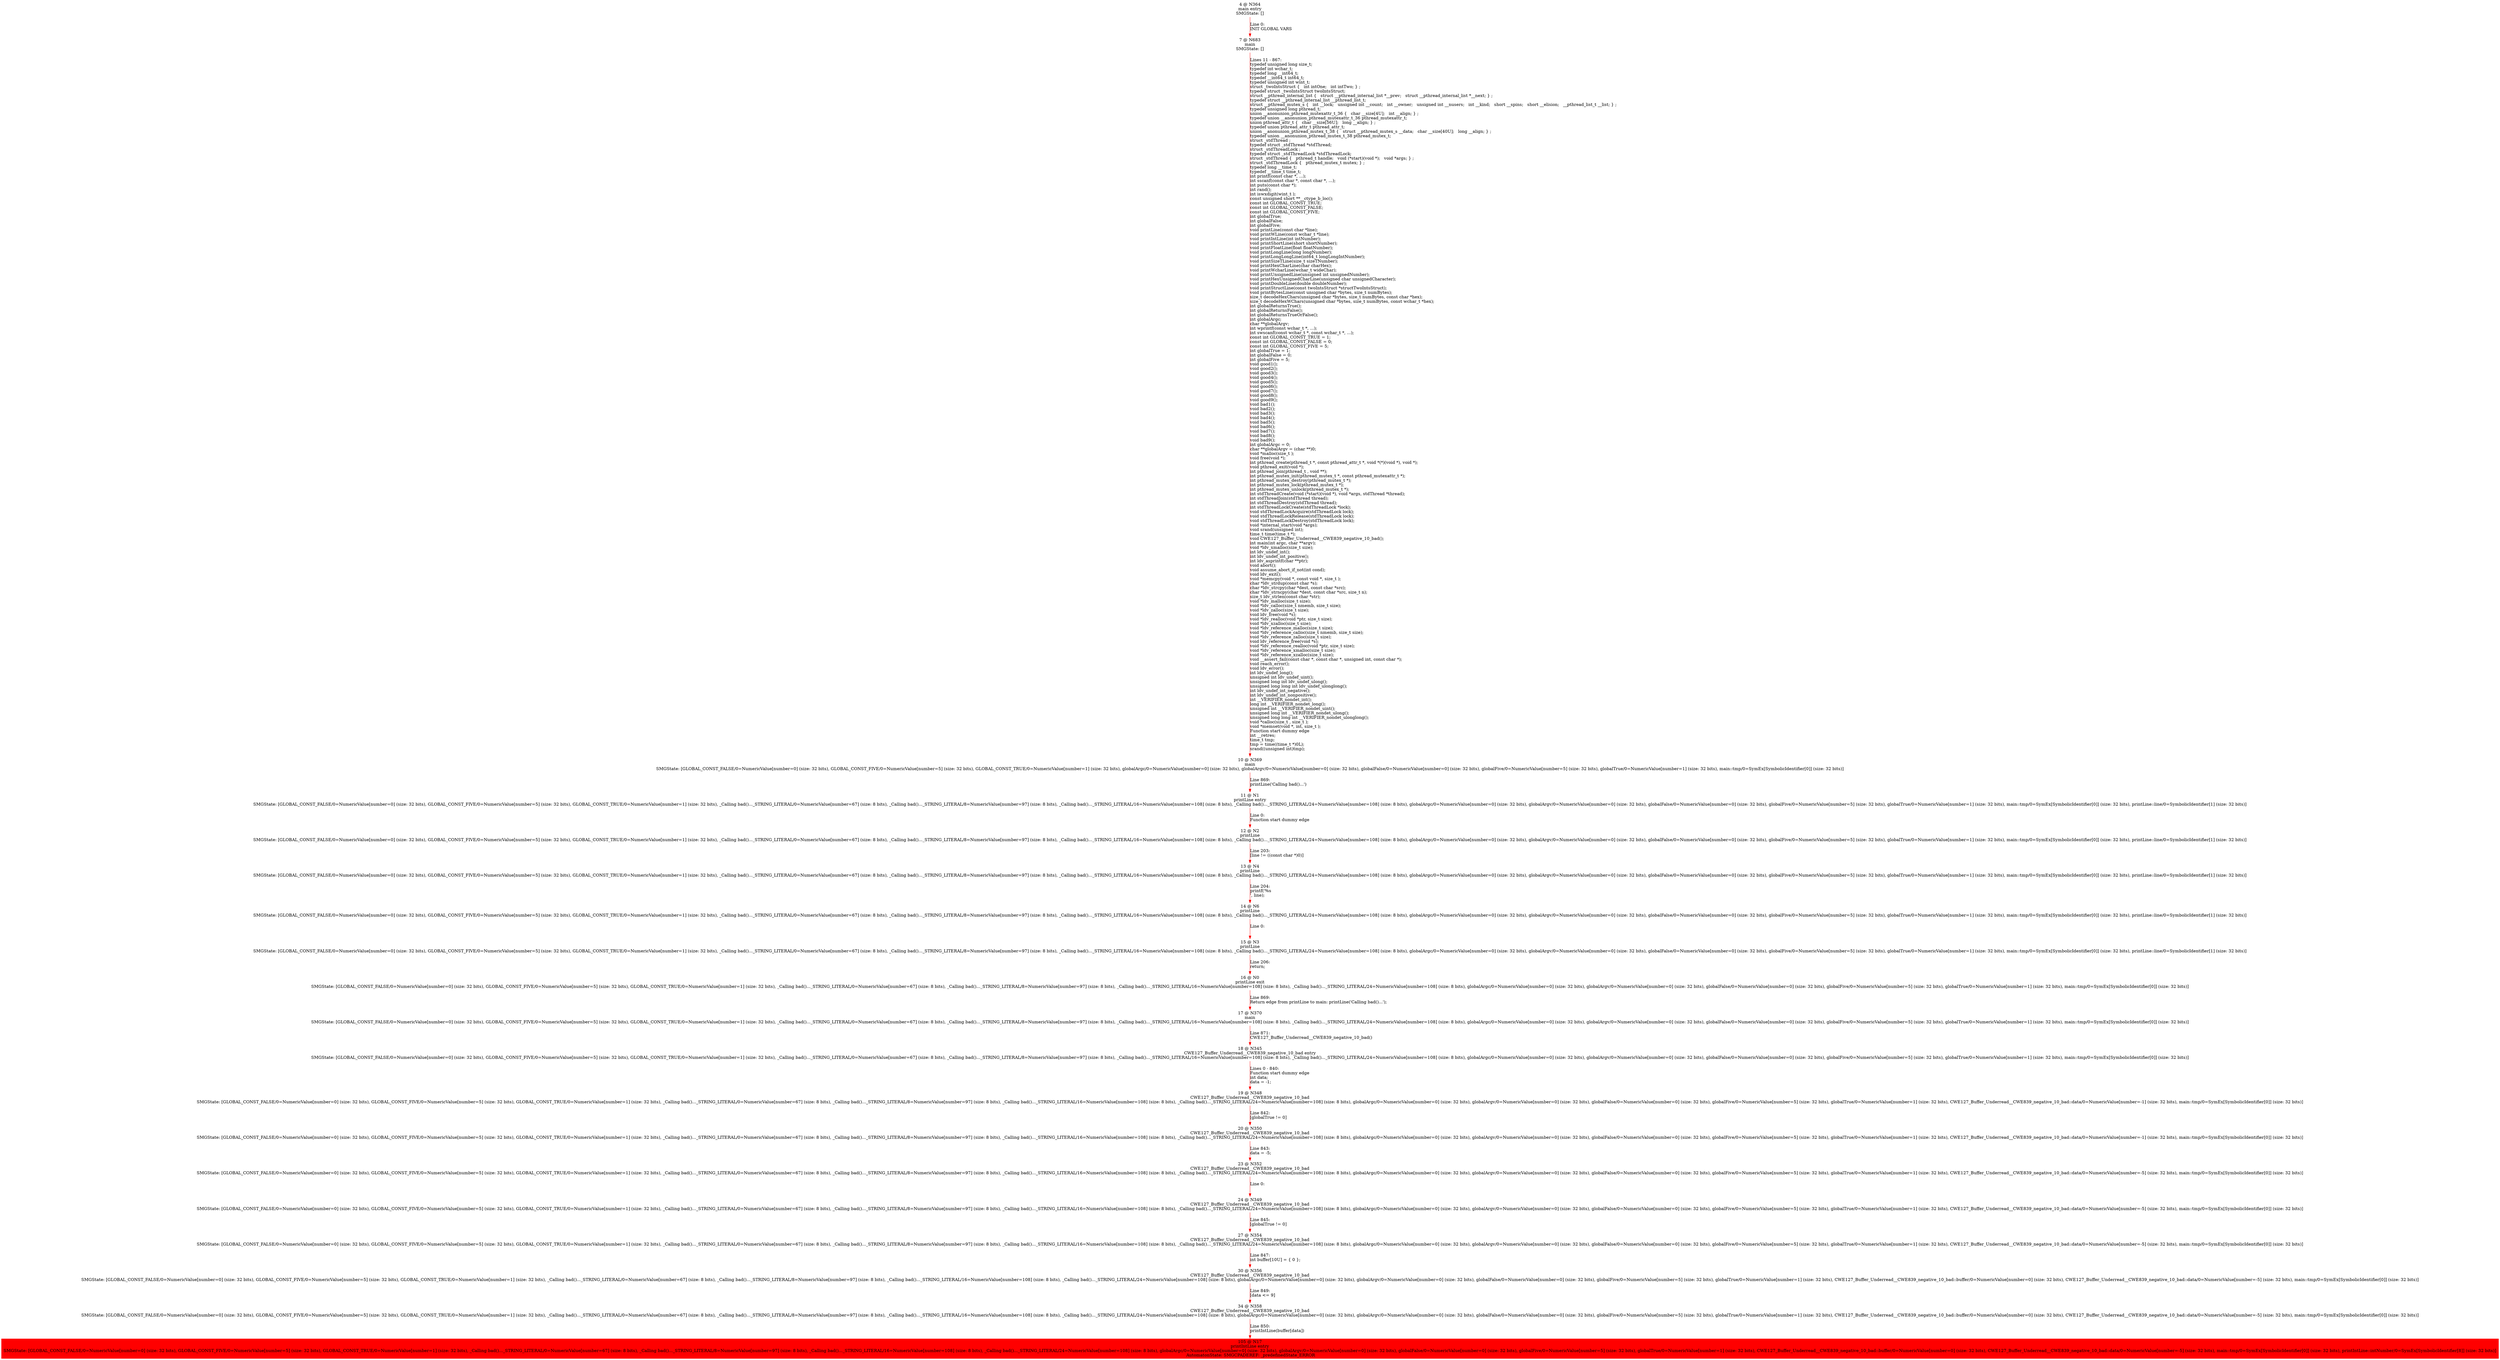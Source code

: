 digraph ARG {
node [style="filled" shape="box" color="white"]
4 [label="4 @ N364\nmain entry\nSMGState: []\n" id="4"]
7 [label="7 @ N683\nmain\nSMGState: []\n" id="7"]
10 [label="10 @ N369\nmain\nSMGState: [GLOBAL_CONST_FALSE/0=NumericValue[number=0] (size: 32 bits), GLOBAL_CONST_FIVE/0=NumericValue[number=5] (size: 32 bits), GLOBAL_CONST_TRUE/0=NumericValue[number=1] (size: 32 bits), globalArgc/0=NumericValue[number=0] (size: 32 bits), globalArgv/0=NumericValue[number=0] (size: 32 bits), globalFalse/0=NumericValue[number=0] (size: 32 bits), globalFive/0=NumericValue[number=5] (size: 32 bits), globalTrue/0=NumericValue[number=1] (size: 32 bits), main::tmp/0=SymEx[SymbolicIdentifier[0]] (size: 32 bits)]\n" id="10"]
11 [label="11 @ N1\nprintLine entry\nSMGState: [GLOBAL_CONST_FALSE/0=NumericValue[number=0] (size: 32 bits), GLOBAL_CONST_FIVE/0=NumericValue[number=5] (size: 32 bits), GLOBAL_CONST_TRUE/0=NumericValue[number=1] (size: 32 bits), _Calling bad()..._STRING_LITERAL/0=NumericValue[number=67] (size: 8 bits), _Calling bad()..._STRING_LITERAL/8=NumericValue[number=97] (size: 8 bits), _Calling bad()..._STRING_LITERAL/16=NumericValue[number=108] (size: 8 bits), _Calling bad()..._STRING_LITERAL/24=NumericValue[number=108] (size: 8 bits), globalArgc/0=NumericValue[number=0] (size: 32 bits), globalArgv/0=NumericValue[number=0] (size: 32 bits), globalFalse/0=NumericValue[number=0] (size: 32 bits), globalFive/0=NumericValue[number=5] (size: 32 bits), globalTrue/0=NumericValue[number=1] (size: 32 bits), main::tmp/0=SymEx[SymbolicIdentifier[0]] (size: 32 bits), printLine::line/0=SymbolicIdentifier[1] (size: 32 bits)]\n" id="11"]
12 [label="12 @ N2\nprintLine\nSMGState: [GLOBAL_CONST_FALSE/0=NumericValue[number=0] (size: 32 bits), GLOBAL_CONST_FIVE/0=NumericValue[number=5] (size: 32 bits), GLOBAL_CONST_TRUE/0=NumericValue[number=1] (size: 32 bits), _Calling bad()..._STRING_LITERAL/0=NumericValue[number=67] (size: 8 bits), _Calling bad()..._STRING_LITERAL/8=NumericValue[number=97] (size: 8 bits), _Calling bad()..._STRING_LITERAL/16=NumericValue[number=108] (size: 8 bits), _Calling bad()..._STRING_LITERAL/24=NumericValue[number=108] (size: 8 bits), globalArgc/0=NumericValue[number=0] (size: 32 bits), globalArgv/0=NumericValue[number=0] (size: 32 bits), globalFalse/0=NumericValue[number=0] (size: 32 bits), globalFive/0=NumericValue[number=5] (size: 32 bits), globalTrue/0=NumericValue[number=1] (size: 32 bits), main::tmp/0=SymEx[SymbolicIdentifier[0]] (size: 32 bits), printLine::line/0=SymbolicIdentifier[1] (size: 32 bits)]\n" id="12"]
13 [label="13 @ N4\nprintLine\nSMGState: [GLOBAL_CONST_FALSE/0=NumericValue[number=0] (size: 32 bits), GLOBAL_CONST_FIVE/0=NumericValue[number=5] (size: 32 bits), GLOBAL_CONST_TRUE/0=NumericValue[number=1] (size: 32 bits), _Calling bad()..._STRING_LITERAL/0=NumericValue[number=67] (size: 8 bits), _Calling bad()..._STRING_LITERAL/8=NumericValue[number=97] (size: 8 bits), _Calling bad()..._STRING_LITERAL/16=NumericValue[number=108] (size: 8 bits), _Calling bad()..._STRING_LITERAL/24=NumericValue[number=108] (size: 8 bits), globalArgc/0=NumericValue[number=0] (size: 32 bits), globalArgv/0=NumericValue[number=0] (size: 32 bits), globalFalse/0=NumericValue[number=0] (size: 32 bits), globalFive/0=NumericValue[number=5] (size: 32 bits), globalTrue/0=NumericValue[number=1] (size: 32 bits), main::tmp/0=SymEx[SymbolicIdentifier[0]] (size: 32 bits), printLine::line/0=SymbolicIdentifier[1] (size: 32 bits)]\n" id="13"]
14 [label="14 @ N6\nprintLine\nSMGState: [GLOBAL_CONST_FALSE/0=NumericValue[number=0] (size: 32 bits), GLOBAL_CONST_FIVE/0=NumericValue[number=5] (size: 32 bits), GLOBAL_CONST_TRUE/0=NumericValue[number=1] (size: 32 bits), _Calling bad()..._STRING_LITERAL/0=NumericValue[number=67] (size: 8 bits), _Calling bad()..._STRING_LITERAL/8=NumericValue[number=97] (size: 8 bits), _Calling bad()..._STRING_LITERAL/16=NumericValue[number=108] (size: 8 bits), _Calling bad()..._STRING_LITERAL/24=NumericValue[number=108] (size: 8 bits), globalArgc/0=NumericValue[number=0] (size: 32 bits), globalArgv/0=NumericValue[number=0] (size: 32 bits), globalFalse/0=NumericValue[number=0] (size: 32 bits), globalFive/0=NumericValue[number=5] (size: 32 bits), globalTrue/0=NumericValue[number=1] (size: 32 bits), main::tmp/0=SymEx[SymbolicIdentifier[0]] (size: 32 bits), printLine::line/0=SymbolicIdentifier[1] (size: 32 bits)]\n" id="14"]
15 [label="15 @ N3\nprintLine\nSMGState: [GLOBAL_CONST_FALSE/0=NumericValue[number=0] (size: 32 bits), GLOBAL_CONST_FIVE/0=NumericValue[number=5] (size: 32 bits), GLOBAL_CONST_TRUE/0=NumericValue[number=1] (size: 32 bits), _Calling bad()..._STRING_LITERAL/0=NumericValue[number=67] (size: 8 bits), _Calling bad()..._STRING_LITERAL/8=NumericValue[number=97] (size: 8 bits), _Calling bad()..._STRING_LITERAL/16=NumericValue[number=108] (size: 8 bits), _Calling bad()..._STRING_LITERAL/24=NumericValue[number=108] (size: 8 bits), globalArgc/0=NumericValue[number=0] (size: 32 bits), globalArgv/0=NumericValue[number=0] (size: 32 bits), globalFalse/0=NumericValue[number=0] (size: 32 bits), globalFive/0=NumericValue[number=5] (size: 32 bits), globalTrue/0=NumericValue[number=1] (size: 32 bits), main::tmp/0=SymEx[SymbolicIdentifier[0]] (size: 32 bits), printLine::line/0=SymbolicIdentifier[1] (size: 32 bits)]\n" id="15"]
16 [label="16 @ N0\nprintLine exit\nSMGState: [GLOBAL_CONST_FALSE/0=NumericValue[number=0] (size: 32 bits), GLOBAL_CONST_FIVE/0=NumericValue[number=5] (size: 32 bits), GLOBAL_CONST_TRUE/0=NumericValue[number=1] (size: 32 bits), _Calling bad()..._STRING_LITERAL/0=NumericValue[number=67] (size: 8 bits), _Calling bad()..._STRING_LITERAL/8=NumericValue[number=97] (size: 8 bits), _Calling bad()..._STRING_LITERAL/16=NumericValue[number=108] (size: 8 bits), _Calling bad()..._STRING_LITERAL/24=NumericValue[number=108] (size: 8 bits), globalArgc/0=NumericValue[number=0] (size: 32 bits), globalArgv/0=NumericValue[number=0] (size: 32 bits), globalFalse/0=NumericValue[number=0] (size: 32 bits), globalFive/0=NumericValue[number=5] (size: 32 bits), globalTrue/0=NumericValue[number=1] (size: 32 bits), main::tmp/0=SymEx[SymbolicIdentifier[0]] (size: 32 bits)]\n" id="16"]
17 [label="17 @ N370\nmain\nSMGState: [GLOBAL_CONST_FALSE/0=NumericValue[number=0] (size: 32 bits), GLOBAL_CONST_FIVE/0=NumericValue[number=5] (size: 32 bits), GLOBAL_CONST_TRUE/0=NumericValue[number=1] (size: 32 bits), _Calling bad()..._STRING_LITERAL/0=NumericValue[number=67] (size: 8 bits), _Calling bad()..._STRING_LITERAL/8=NumericValue[number=97] (size: 8 bits), _Calling bad()..._STRING_LITERAL/16=NumericValue[number=108] (size: 8 bits), _Calling bad()..._STRING_LITERAL/24=NumericValue[number=108] (size: 8 bits), globalArgc/0=NumericValue[number=0] (size: 32 bits), globalArgv/0=NumericValue[number=0] (size: 32 bits), globalFalse/0=NumericValue[number=0] (size: 32 bits), globalFive/0=NumericValue[number=5] (size: 32 bits), globalTrue/0=NumericValue[number=1] (size: 32 bits), main::tmp/0=SymEx[SymbolicIdentifier[0]] (size: 32 bits)]\n" id="17"]
18 [label="18 @ N345\nCWE127_Buffer_Underread__CWE839_negative_10_bad entry\nSMGState: [GLOBAL_CONST_FALSE/0=NumericValue[number=0] (size: 32 bits), GLOBAL_CONST_FIVE/0=NumericValue[number=5] (size: 32 bits), GLOBAL_CONST_TRUE/0=NumericValue[number=1] (size: 32 bits), _Calling bad()..._STRING_LITERAL/0=NumericValue[number=67] (size: 8 bits), _Calling bad()..._STRING_LITERAL/8=NumericValue[number=97] (size: 8 bits), _Calling bad()..._STRING_LITERAL/16=NumericValue[number=108] (size: 8 bits), _Calling bad()..._STRING_LITERAL/24=NumericValue[number=108] (size: 8 bits), globalArgc/0=NumericValue[number=0] (size: 32 bits), globalArgv/0=NumericValue[number=0] (size: 32 bits), globalFalse/0=NumericValue[number=0] (size: 32 bits), globalFive/0=NumericValue[number=5] (size: 32 bits), globalTrue/0=NumericValue[number=1] (size: 32 bits), main::tmp/0=SymEx[SymbolicIdentifier[0]] (size: 32 bits)]\n" id="18"]
19 [label="19 @ N348\nCWE127_Buffer_Underread__CWE839_negative_10_bad\nSMGState: [GLOBAL_CONST_FALSE/0=NumericValue[number=0] (size: 32 bits), GLOBAL_CONST_FIVE/0=NumericValue[number=5] (size: 32 bits), GLOBAL_CONST_TRUE/0=NumericValue[number=1] (size: 32 bits), _Calling bad()..._STRING_LITERAL/0=NumericValue[number=67] (size: 8 bits), _Calling bad()..._STRING_LITERAL/8=NumericValue[number=97] (size: 8 bits), _Calling bad()..._STRING_LITERAL/16=NumericValue[number=108] (size: 8 bits), _Calling bad()..._STRING_LITERAL/24=NumericValue[number=108] (size: 8 bits), globalArgc/0=NumericValue[number=0] (size: 32 bits), globalArgv/0=NumericValue[number=0] (size: 32 bits), globalFalse/0=NumericValue[number=0] (size: 32 bits), globalFive/0=NumericValue[number=5] (size: 32 bits), globalTrue/0=NumericValue[number=1] (size: 32 bits), CWE127_Buffer_Underread__CWE839_negative_10_bad::data/0=NumericValue[number=-1] (size: 32 bits), main::tmp/0=SymEx[SymbolicIdentifier[0]] (size: 32 bits)]\n" id="19"]
20 [label="20 @ N350\nCWE127_Buffer_Underread__CWE839_negative_10_bad\nSMGState: [GLOBAL_CONST_FALSE/0=NumericValue[number=0] (size: 32 bits), GLOBAL_CONST_FIVE/0=NumericValue[number=5] (size: 32 bits), GLOBAL_CONST_TRUE/0=NumericValue[number=1] (size: 32 bits), _Calling bad()..._STRING_LITERAL/0=NumericValue[number=67] (size: 8 bits), _Calling bad()..._STRING_LITERAL/8=NumericValue[number=97] (size: 8 bits), _Calling bad()..._STRING_LITERAL/16=NumericValue[number=108] (size: 8 bits), _Calling bad()..._STRING_LITERAL/24=NumericValue[number=108] (size: 8 bits), globalArgc/0=NumericValue[number=0] (size: 32 bits), globalArgv/0=NumericValue[number=0] (size: 32 bits), globalFalse/0=NumericValue[number=0] (size: 32 bits), globalFive/0=NumericValue[number=5] (size: 32 bits), globalTrue/0=NumericValue[number=1] (size: 32 bits), CWE127_Buffer_Underread__CWE839_negative_10_bad::data/0=NumericValue[number=-1] (size: 32 bits), main::tmp/0=SymEx[SymbolicIdentifier[0]] (size: 32 bits)]\n" id="20"]
23 [label="23 @ N352\nCWE127_Buffer_Underread__CWE839_negative_10_bad\nSMGState: [GLOBAL_CONST_FALSE/0=NumericValue[number=0] (size: 32 bits), GLOBAL_CONST_FIVE/0=NumericValue[number=5] (size: 32 bits), GLOBAL_CONST_TRUE/0=NumericValue[number=1] (size: 32 bits), _Calling bad()..._STRING_LITERAL/0=NumericValue[number=67] (size: 8 bits), _Calling bad()..._STRING_LITERAL/8=NumericValue[number=97] (size: 8 bits), _Calling bad()..._STRING_LITERAL/16=NumericValue[number=108] (size: 8 bits), _Calling bad()..._STRING_LITERAL/24=NumericValue[number=108] (size: 8 bits), globalArgc/0=NumericValue[number=0] (size: 32 bits), globalArgv/0=NumericValue[number=0] (size: 32 bits), globalFalse/0=NumericValue[number=0] (size: 32 bits), globalFive/0=NumericValue[number=5] (size: 32 bits), globalTrue/0=NumericValue[number=1] (size: 32 bits), CWE127_Buffer_Underread__CWE839_negative_10_bad::data/0=NumericValue[number=-5] (size: 32 bits), main::tmp/0=SymEx[SymbolicIdentifier[0]] (size: 32 bits)]\n" id="23"]
24 [label="24 @ N349\nCWE127_Buffer_Underread__CWE839_negative_10_bad\nSMGState: [GLOBAL_CONST_FALSE/0=NumericValue[number=0] (size: 32 bits), GLOBAL_CONST_FIVE/0=NumericValue[number=5] (size: 32 bits), GLOBAL_CONST_TRUE/0=NumericValue[number=1] (size: 32 bits), _Calling bad()..._STRING_LITERAL/0=NumericValue[number=67] (size: 8 bits), _Calling bad()..._STRING_LITERAL/8=NumericValue[number=97] (size: 8 bits), _Calling bad()..._STRING_LITERAL/16=NumericValue[number=108] (size: 8 bits), _Calling bad()..._STRING_LITERAL/24=NumericValue[number=108] (size: 8 bits), globalArgc/0=NumericValue[number=0] (size: 32 bits), globalArgv/0=NumericValue[number=0] (size: 32 bits), globalFalse/0=NumericValue[number=0] (size: 32 bits), globalFive/0=NumericValue[number=5] (size: 32 bits), globalTrue/0=NumericValue[number=1] (size: 32 bits), CWE127_Buffer_Underread__CWE839_negative_10_bad::data/0=NumericValue[number=-5] (size: 32 bits), main::tmp/0=SymEx[SymbolicIdentifier[0]] (size: 32 bits)]\n" id="24"]
27 [label="27 @ N354\nCWE127_Buffer_Underread__CWE839_negative_10_bad\nSMGState: [GLOBAL_CONST_FALSE/0=NumericValue[number=0] (size: 32 bits), GLOBAL_CONST_FIVE/0=NumericValue[number=5] (size: 32 bits), GLOBAL_CONST_TRUE/0=NumericValue[number=1] (size: 32 bits), _Calling bad()..._STRING_LITERAL/0=NumericValue[number=67] (size: 8 bits), _Calling bad()..._STRING_LITERAL/8=NumericValue[number=97] (size: 8 bits), _Calling bad()..._STRING_LITERAL/16=NumericValue[number=108] (size: 8 bits), _Calling bad()..._STRING_LITERAL/24=NumericValue[number=108] (size: 8 bits), globalArgc/0=NumericValue[number=0] (size: 32 bits), globalArgv/0=NumericValue[number=0] (size: 32 bits), globalFalse/0=NumericValue[number=0] (size: 32 bits), globalFive/0=NumericValue[number=5] (size: 32 bits), globalTrue/0=NumericValue[number=1] (size: 32 bits), CWE127_Buffer_Underread__CWE839_negative_10_bad::data/0=NumericValue[number=-5] (size: 32 bits), main::tmp/0=SymEx[SymbolicIdentifier[0]] (size: 32 bits)]\n" id="27"]
30 [label="30 @ N356\nCWE127_Buffer_Underread__CWE839_negative_10_bad\nSMGState: [GLOBAL_CONST_FALSE/0=NumericValue[number=0] (size: 32 bits), GLOBAL_CONST_FIVE/0=NumericValue[number=5] (size: 32 bits), GLOBAL_CONST_TRUE/0=NumericValue[number=1] (size: 32 bits), _Calling bad()..._STRING_LITERAL/0=NumericValue[number=67] (size: 8 bits), _Calling bad()..._STRING_LITERAL/8=NumericValue[number=97] (size: 8 bits), _Calling bad()..._STRING_LITERAL/16=NumericValue[number=108] (size: 8 bits), _Calling bad()..._STRING_LITERAL/24=NumericValue[number=108] (size: 8 bits), globalArgc/0=NumericValue[number=0] (size: 32 bits), globalArgv/0=NumericValue[number=0] (size: 32 bits), globalFalse/0=NumericValue[number=0] (size: 32 bits), globalFive/0=NumericValue[number=5] (size: 32 bits), globalTrue/0=NumericValue[number=1] (size: 32 bits), CWE127_Buffer_Underread__CWE839_negative_10_bad::buffer/0=NumericValue[number=0] (size: 32 bits), CWE127_Buffer_Underread__CWE839_negative_10_bad::data/0=NumericValue[number=-5] (size: 32 bits), main::tmp/0=SymEx[SymbolicIdentifier[0]] (size: 32 bits)]\n" id="30"]
34 [label="34 @ N358\nCWE127_Buffer_Underread__CWE839_negative_10_bad\nSMGState: [GLOBAL_CONST_FALSE/0=NumericValue[number=0] (size: 32 bits), GLOBAL_CONST_FIVE/0=NumericValue[number=5] (size: 32 bits), GLOBAL_CONST_TRUE/0=NumericValue[number=1] (size: 32 bits), _Calling bad()..._STRING_LITERAL/0=NumericValue[number=67] (size: 8 bits), _Calling bad()..._STRING_LITERAL/8=NumericValue[number=97] (size: 8 bits), _Calling bad()..._STRING_LITERAL/16=NumericValue[number=108] (size: 8 bits), _Calling bad()..._STRING_LITERAL/24=NumericValue[number=108] (size: 8 bits), globalArgc/0=NumericValue[number=0] (size: 32 bits), globalArgv/0=NumericValue[number=0] (size: 32 bits), globalFalse/0=NumericValue[number=0] (size: 32 bits), globalFive/0=NumericValue[number=5] (size: 32 bits), globalTrue/0=NumericValue[number=1] (size: 32 bits), CWE127_Buffer_Underread__CWE839_negative_10_bad::buffer/0=NumericValue[number=0] (size: 32 bits), CWE127_Buffer_Underread__CWE839_negative_10_bad::data/0=NumericValue[number=-5] (size: 32 bits), main::tmp/0=SymEx[SymbolicIdentifier[0]] (size: 32 bits)]\n" id="34"]
105 [fillcolor="red" label="105 @ N17\nprintIntLine entry\nSMGState: [GLOBAL_CONST_FALSE/0=NumericValue[number=0] (size: 32 bits), GLOBAL_CONST_FIVE/0=NumericValue[number=5] (size: 32 bits), GLOBAL_CONST_TRUE/0=NumericValue[number=1] (size: 32 bits), _Calling bad()..._STRING_LITERAL/0=NumericValue[number=67] (size: 8 bits), _Calling bad()..._STRING_LITERAL/8=NumericValue[number=97] (size: 8 bits), _Calling bad()..._STRING_LITERAL/16=NumericValue[number=108] (size: 8 bits), _Calling bad()..._STRING_LITERAL/24=NumericValue[number=108] (size: 8 bits), globalArgc/0=NumericValue[number=0] (size: 32 bits), globalArgv/0=NumericValue[number=0] (size: 32 bits), globalFalse/0=NumericValue[number=0] (size: 32 bits), globalFive/0=NumericValue[number=5] (size: 32 bits), globalTrue/0=NumericValue[number=1] (size: 32 bits), CWE127_Buffer_Underread__CWE839_negative_10_bad::buffer/0=NumericValue[number=0] (size: 32 bits), CWE127_Buffer_Underread__CWE839_negative_10_bad::data/0=NumericValue[number=-5] (size: 32 bits), main::tmp/0=SymEx[SymbolicIdentifier[0]] (size: 32 bits), printIntLine::intNumber/0=SymEx[SymbolicIdentifier[8]] (size: 32 bits)]\n AutomatonState: SMGCPADEREF: _predefinedState_ERROR\n" id="105"]
4 -> 7 [color="red" label="Line 0: \lINIT GLOBAL VARS\l" id="4 -> 7"]
7 -> 10 [color="red" label="Lines 11 - 867: \ltypedef unsigned long size_t;\ltypedef int wchar_t;\ltypedef long __int64_t;\ltypedef __int64_t int64_t;\ltypedef unsigned int wint_t;\lstruct _twoIntsStruct {   int intOne;   int intTwo; } ;\ltypedef struct _twoIntsStruct twoIntsStruct;\lstruct __pthread_internal_list {   struct __pthread_internal_list *__prev;   struct __pthread_internal_list *__next; } ;\ltypedef struct __pthread_internal_list __pthread_list_t;\lstruct __pthread_mutex_s {   int __lock;   unsigned int __count;   int __owner;   unsigned int __nusers;   int __kind;   short __spins;   short __elision;   __pthread_list_t __list; } ;\ltypedef unsigned long pthread_t;\lunion __anonunion_pthread_mutexattr_t_36 {   char __size[4U];   int __align; } ;\ltypedef union __anonunion_pthread_mutexattr_t_36 pthread_mutexattr_t;\lunion pthread_attr_t {   char __size[56U];   long __align; } ;\ltypedef union pthread_attr_t pthread_attr_t;\lunion __anonunion_pthread_mutex_t_38 {   struct __pthread_mutex_s __data;   char __size[40U];   long __align; } ;\ltypedef union __anonunion_pthread_mutex_t_38 pthread_mutex_t;\lstruct _stdThread ;\ltypedef struct _stdThread *stdThread;\lstruct _stdThreadLock ;\ltypedef struct _stdThreadLock *stdThreadLock;\lstruct _stdThread {   pthread_t handle;   void (*start)(void *);   void *args; } ;\lstruct _stdThreadLock {   pthread_mutex_t mutex; } ;\ltypedef long __time_t;\ltypedef __time_t time_t;\lint printf(const char *, ...);\lint sscanf(const char *, const char *, ...);\lint puts(const char *);\lint rand();\lint iswxdigit(wint_t );\lconst unsigned short **__ctype_b_loc();\lconst int GLOBAL_CONST_TRUE;\lconst int GLOBAL_CONST_FALSE;\lconst int GLOBAL_CONST_FIVE;\lint globalTrue;\lint globalFalse;\lint globalFive;\lvoid printLine(const char *line);\lvoid printWLine(const wchar_t *line);\lvoid printIntLine(int intNumber);\lvoid printShortLine(short shortNumber);\lvoid printFloatLine(float floatNumber);\lvoid printLongLine(long longNumber);\lvoid printLongLongLine(int64_t longLongIntNumber);\lvoid printSizeTLine(size_t sizeTNumber);\lvoid printHexCharLine(char charHex);\lvoid printWcharLine(wchar_t wideChar);\lvoid printUnsignedLine(unsigned int unsignedNumber);\lvoid printHexUnsignedCharLine(unsigned char unsignedCharacter);\lvoid printDoubleLine(double doubleNumber);\lvoid printStructLine(const twoIntsStruct *structTwoIntsStruct);\lvoid printBytesLine(const unsigned char *bytes, size_t numBytes);\lsize_t decodeHexChars(unsigned char *bytes, size_t numBytes, const char *hex);\lsize_t decodeHexWChars(unsigned char *bytes, size_t numBytes, const wchar_t *hex);\lint globalReturnsTrue();\lint globalReturnsFalse();\lint globalReturnsTrueOrFalse();\lint globalArgc;\lchar **globalArgv;\lint wprintf(const wchar_t *, ...);\lint swscanf(const wchar_t *, const wchar_t *, ...);\lconst int GLOBAL_CONST_TRUE = 1;\lconst int GLOBAL_CONST_FALSE = 0;\lconst int GLOBAL_CONST_FIVE = 5;\lint globalTrue = 1;\lint globalFalse = 0;\lint globalFive = 5;\lvoid good1();\lvoid good2();\lvoid good3();\lvoid good4();\lvoid good5();\lvoid good6();\lvoid good7();\lvoid good8();\lvoid good9();\lvoid bad1();\lvoid bad2();\lvoid bad3();\lvoid bad4();\lvoid bad5();\lvoid bad6();\lvoid bad7();\lvoid bad8();\lvoid bad9();\lint globalArgc = 0;\lchar **globalArgv = (char **)0;\lvoid *malloc(size_t );\lvoid free(void *);\lint pthread_create(pthread_t *, const pthread_attr_t *, void *(*)(void *), void *);\lvoid pthread_exit(void *);\lint pthread_join(pthread_t , void **);\lint pthread_mutex_init(pthread_mutex_t *, const pthread_mutexattr_t *);\lint pthread_mutex_destroy(pthread_mutex_t *);\lint pthread_mutex_lock(pthread_mutex_t *);\lint pthread_mutex_unlock(pthread_mutex_t *);\lint stdThreadCreate(void (*start)(void *), void *args, stdThread *thread);\lint stdThreadJoin(stdThread thread);\lint stdThreadDestroy(stdThread thread);\lint stdThreadLockCreate(stdThreadLock *lock);\lvoid stdThreadLockAcquire(stdThreadLock lock);\lvoid stdThreadLockRelease(stdThreadLock lock);\lvoid stdThreadLockDestroy(stdThreadLock lock);\lvoid *internal_start(void *args);\lvoid srand(unsigned int);\ltime_t time(time_t *);\lvoid CWE127_Buffer_Underread__CWE839_negative_10_bad();\lint main(int argc, char **argv);\lvoid *ldv_xmalloc(size_t size);\lint ldv_undef_int();\lint ldv_undef_int_positive();\lint ldv_asprintf(char **ptr);\lvoid abort();\lvoid assume_abort_if_not(int cond);\lvoid ldv_exit();\lvoid *memcpy(void *, const void *, size_t );\lchar *ldv_strdup(const char *s);\lchar *ldv_strcpy(char *dest, const char *src);\lchar *ldv_strncpy(char *dest, const char *src, size_t n);\lsize_t ldv_strlen(const char *str);\lvoid *ldv_malloc(size_t size);\lvoid *ldv_calloc(size_t nmemb, size_t size);\lvoid *ldv_zalloc(size_t size);\lvoid ldv_free(void *s);\lvoid *ldv_realloc(void *ptr, size_t size);\lvoid *ldv_xzalloc(size_t size);\lvoid *ldv_reference_malloc(size_t size);\lvoid *ldv_reference_calloc(size_t nmemb, size_t size);\lvoid *ldv_reference_zalloc(size_t size);\lvoid ldv_reference_free(void *s);\lvoid *ldv_reference_realloc(void *ptr, size_t size);\lvoid *ldv_reference_xmalloc(size_t size);\lvoid *ldv_reference_xzalloc(size_t size);\lvoid __assert_fail(const char *, const char *, unsigned int, const char *);\lvoid reach_error();\lvoid ldv_error();\lint ldv_undef_long();\lunsigned int ldv_undef_uint();\lunsigned long int ldv_undef_ulong();\lunsigned long long int ldv_undef_ulonglong();\lint ldv_undef_int_negative();\lint ldv_undef_int_nonpositive();\lint __VERIFIER_nondet_int();\llong int __VERIFIER_nondet_long();\lunsigned int __VERIFIER_nondet_uint();\lunsigned long int __VERIFIER_nondet_ulong();\lunsigned long long int __VERIFIER_nondet_ulonglong();\lvoid *calloc(size_t , size_t );\lvoid *memset(void *, int, size_t );\lFunction start dummy edge\lint __retres;\ltime_t tmp;\ltmp = time((time_t *)0L);\lsrand((unsigned int)tmp);\l" id="7 -> 10"]
10 -> 11 [color="red" label="Line 869: \lprintLine('Calling bad()...')\l" id="10 -> 11"]
11 -> 12 [color="red" label="Line 0: \lFunction start dummy edge\l" id="11 -> 12"]
12 -> 13 [color="red" label="Line 203: \l[line != ((const char *)0)]\l" id="12 -> 13"]
13 -> 14 [color="red" label="Line 204: \lprintf('%s\n', line);\l" id="13 -> 14"]
14 -> 15 [color="red" label="Line 0: \l\l" id="14 -> 15"]
15 -> 16 [color="red" label="Line 206: \lreturn;\l" id="15 -> 16"]
16 -> 17 [color="red" label="Line 869: \lReturn edge from printLine to main: printLine('Calling bad()...');\l" id="16 -> 17"]
17 -> 18 [color="red" label="Line 871: \lCWE127_Buffer_Underread__CWE839_negative_10_bad()\l" id="17 -> 18"]
18 -> 19 [color="red" label="Lines 0 - 840: \lFunction start dummy edge\lint data;\ldata = -1;\l" id="18 -> 19"]
19 -> 20 [color="red" label="Line 842: \l[globalTrue != 0]\l" id="19 -> 20"]
20 -> 23 [color="red" label="Line 843: \ldata = -5;\l" id="20 -> 23"]
23 -> 24 [color="red" label="Line 0: \l\l" id="23 -> 24"]
24 -> 27 [color="red" label="Line 845: \l[globalTrue != 0]\l" id="24 -> 27"]
27 -> 30 [color="red" label="Line 847: \lint buffer[10U] = { 0 };\l" id="27 -> 30"]
30 -> 34 [color="red" label="Line 849: \l[data <= 9]\l" id="30 -> 34"]
34 -> 105 [color="red" label="Line 850: \lprintIntLine(buffer[data])\l" id="34 -> 105"]
}
